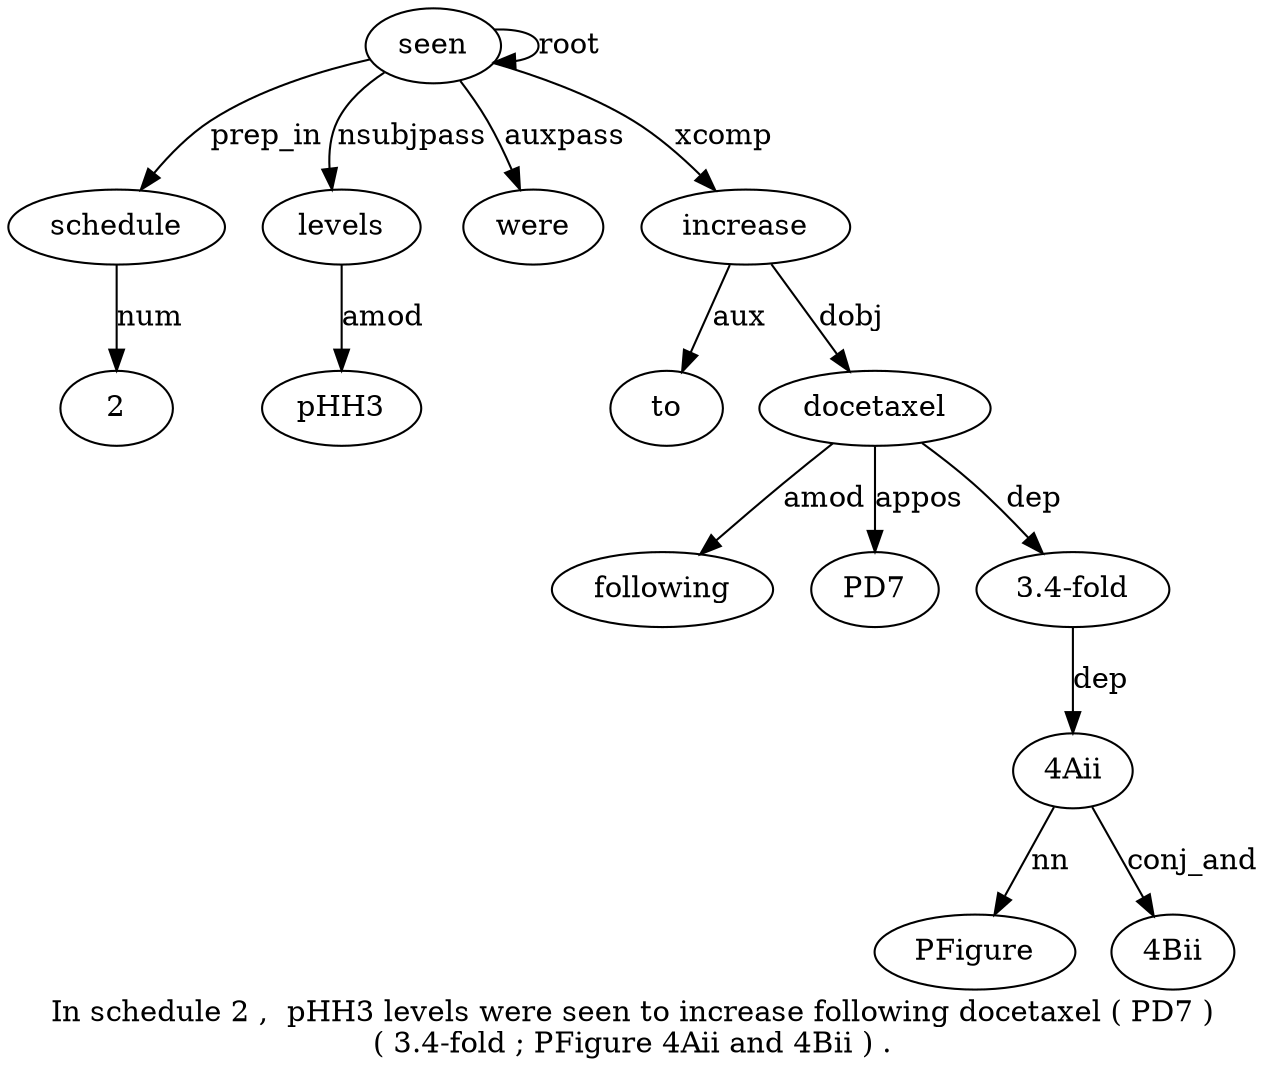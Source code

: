 digraph "In schedule 2 ,  pHH3 levels were seen to increase following docetaxel ( PD7 ) ( 3.4-fold ; PFigure 4Aii and 4Bii ) ." {
label="In schedule 2 ,  pHH3 levels were seen to increase following docetaxel ( PD7 )
( 3.4-fold ; PFigure 4Aii and 4Bii ) .";
seen8 [style=filled, fillcolor=white, label=seen];
schedule2 [style=filled, fillcolor=white, label=schedule];
seen8 -> schedule2  [label=prep_in];
23 [style=filled, fillcolor=white, label=2];
schedule2 -> 23  [label=num];
levels6 [style=filled, fillcolor=white, label=levels];
pHH35 [style=filled, fillcolor=white, label=pHH3];
levels6 -> pHH35  [label=amod];
seen8 -> levels6  [label=nsubjpass];
were7 [style=filled, fillcolor=white, label=were];
seen8 -> were7  [label=auxpass];
seen8 -> seen8  [label=root];
increase10 [style=filled, fillcolor=white, label=increase];
to9 [style=filled, fillcolor=white, label=to];
increase10 -> to9  [label=aux];
seen8 -> increase10  [label=xcomp];
docetaxel12 [style=filled, fillcolor=white, label=docetaxel];
following11 [style=filled, fillcolor=white, label=following];
docetaxel12 -> following11  [label=amod];
increase10 -> docetaxel12  [label=dobj];
PD714 [style=filled, fillcolor=white, label=PD7];
docetaxel12 -> PD714  [label=appos];
"3.4-fold17" [style=filled, fillcolor=white, label="3.4-fold"];
docetaxel12 -> "3.4-fold17"  [label=dep];
"4Aii20" [style=filled, fillcolor=white, label="4Aii"];
PFigure19 [style=filled, fillcolor=white, label=PFigure];
"4Aii20" -> PFigure19  [label=nn];
"3.4-fold17" -> "4Aii20"  [label=dep];
"4Bii22" [style=filled, fillcolor=white, label="4Bii"];
"4Aii20" -> "4Bii22"  [label=conj_and];
}

